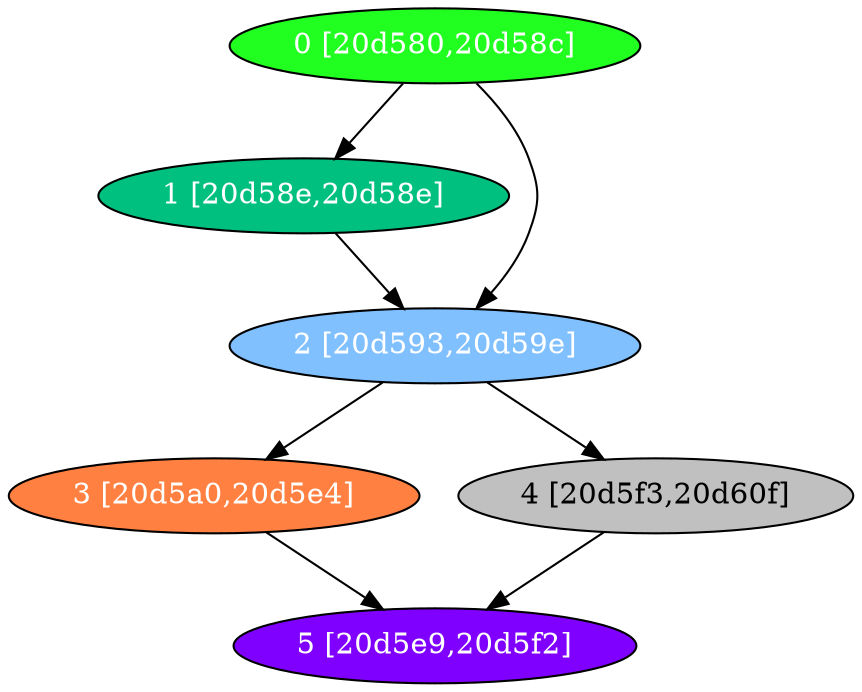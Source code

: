 diGraph libnss3{
	libnss3_0  [style=filled fillcolor="#20FF20" fontcolor="#ffffff" shape=oval label="0 [20d580,20d58c]"]
	libnss3_1  [style=filled fillcolor="#00C080" fontcolor="#ffffff" shape=oval label="1 [20d58e,20d58e]"]
	libnss3_2  [style=filled fillcolor="#80C0FF" fontcolor="#ffffff" shape=oval label="2 [20d593,20d59e]"]
	libnss3_3  [style=filled fillcolor="#FF8040" fontcolor="#ffffff" shape=oval label="3 [20d5a0,20d5e4]"]
	libnss3_4  [style=filled fillcolor="#C0C0C0" fontcolor="#000000" shape=oval label="4 [20d5f3,20d60f]"]
	libnss3_5  [style=filled fillcolor="#8000FF" fontcolor="#ffffff" shape=oval label="5 [20d5e9,20d5f2]"]

	libnss3_0 -> libnss3_1
	libnss3_0 -> libnss3_2
	libnss3_1 -> libnss3_2
	libnss3_2 -> libnss3_3
	libnss3_2 -> libnss3_4
	libnss3_3 -> libnss3_5
	libnss3_4 -> libnss3_5
}